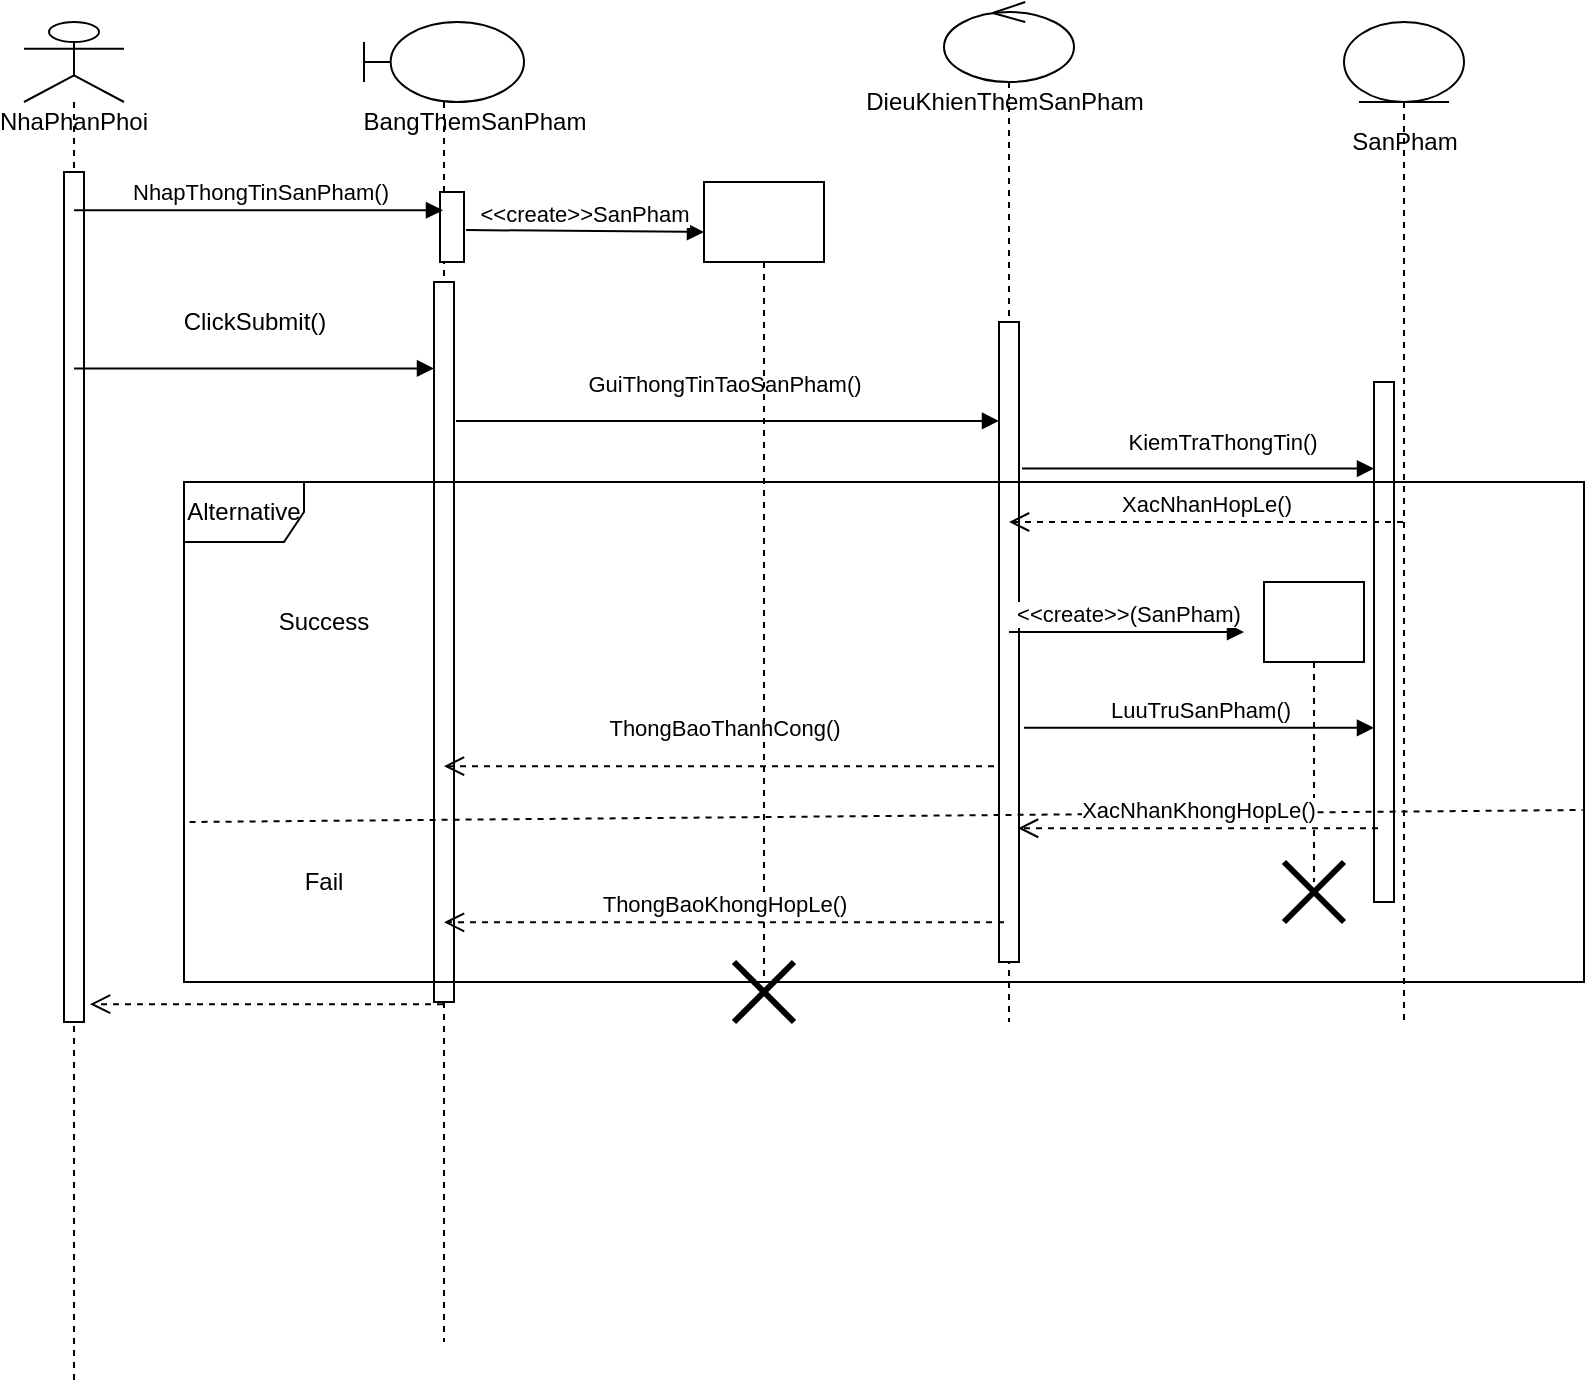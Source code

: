<mxfile version="13.10.6" type="device"><diagram id="DE1h5W9U2-aZgEkf_8LZ" name="Page-1"><mxGraphModel dx="1038" dy="575" grid="1" gridSize="10" guides="1" tooltips="1" connect="1" arrows="1" fold="1" page="1" pageScale="1" pageWidth="850" pageHeight="1100" math="0" shadow="0"><root><mxCell id="0"/><mxCell id="1" parent="0"/><mxCell id="1LnRAqI3hBcJtCPZJWdy-1" value="" style="shape=umlLifeline;participant=umlBoundary;perimeter=lifelinePerimeter;whiteSpace=wrap;html=1;container=1;collapsible=0;recursiveResize=0;verticalAlign=top;spacingTop=36;outlineConnect=0;" vertex="1" parent="1"><mxGeometry x="200" y="20" width="80" height="660" as="geometry"/></mxCell><mxCell id="1LnRAqI3hBcJtCPZJWdy-2" value="" style="html=1;points=[];perimeter=orthogonalPerimeter;" vertex="1" parent="1LnRAqI3hBcJtCPZJWdy-1"><mxGeometry x="38" y="85" width="12" height="35" as="geometry"/></mxCell><mxCell id="1LnRAqI3hBcJtCPZJWdy-3" value="" style="html=1;points=[];perimeter=orthogonalPerimeter;" vertex="1" parent="1LnRAqI3hBcJtCPZJWdy-1"><mxGeometry x="35" y="130" width="10" height="360" as="geometry"/></mxCell><mxCell id="1LnRAqI3hBcJtCPZJWdy-4" value="" style="shape=umlLifeline;participant=umlActor;perimeter=lifelinePerimeter;whiteSpace=wrap;html=1;container=1;collapsible=0;recursiveResize=0;verticalAlign=top;spacingTop=36;outlineConnect=0;" vertex="1" parent="1"><mxGeometry x="30" y="20" width="50" height="680" as="geometry"/></mxCell><mxCell id="1LnRAqI3hBcJtCPZJWdy-5" value="" style="html=1;points=[];perimeter=orthogonalPerimeter;" vertex="1" parent="1LnRAqI3hBcJtCPZJWdy-4"><mxGeometry x="20" y="75" width="10" height="425" as="geometry"/></mxCell><mxCell id="1LnRAqI3hBcJtCPZJWdy-34" value="NhaPhanPhoi" style="text;html=1;strokeColor=none;fillColor=none;align=center;verticalAlign=middle;whiteSpace=wrap;rounded=0;" vertex="1" parent="1LnRAqI3hBcJtCPZJWdy-4"><mxGeometry x="5" y="40" width="40" height="20" as="geometry"/></mxCell><mxCell id="1LnRAqI3hBcJtCPZJWdy-6" value="NhapThongTinSanPham()" style="html=1;verticalAlign=bottom;endArrow=block;exitX=0.5;exitY=0.045;exitDx=0;exitDy=0;exitPerimeter=0;" edge="1" parent="1" source="1LnRAqI3hBcJtCPZJWdy-5" target="1LnRAqI3hBcJtCPZJWdy-1"><mxGeometry width="80" relative="1" as="geometry"><mxPoint x="170" y="199.5" as="sourcePoint"/><mxPoint x="250" y="199.5" as="targetPoint"/></mxGeometry></mxCell><mxCell id="1LnRAqI3hBcJtCPZJWdy-7" value="" style="shape=umlLifeline;participant=umlControl;perimeter=lifelinePerimeter;whiteSpace=wrap;html=1;container=1;collapsible=0;recursiveResize=0;verticalAlign=top;spacingTop=36;outlineConnect=0;" vertex="1" parent="1"><mxGeometry x="490" y="10" width="65" height="510" as="geometry"/></mxCell><mxCell id="1LnRAqI3hBcJtCPZJWdy-8" value="DieuKhienThemSanPham" style="text;html=1;align=center;verticalAlign=middle;resizable=0;points=[];autosize=1;" vertex="1" parent="1LnRAqI3hBcJtCPZJWdy-7"><mxGeometry x="-45" y="40" width="150" height="20" as="geometry"/></mxCell><mxCell id="1LnRAqI3hBcJtCPZJWdy-9" value="" style="html=1;points=[];perimeter=orthogonalPerimeter;" vertex="1" parent="1LnRAqI3hBcJtCPZJWdy-7"><mxGeometry x="27.5" y="160" width="10" height="320" as="geometry"/></mxCell><mxCell id="1LnRAqI3hBcJtCPZJWdy-10" value="" style="shape=umlLifeline;participant=umlEntity;perimeter=lifelinePerimeter;whiteSpace=wrap;html=1;container=1;collapsible=0;recursiveResize=0;verticalAlign=top;spacingTop=36;outlineConnect=0;" vertex="1" parent="1"><mxGeometry x="690" y="20" width="60" height="500" as="geometry"/></mxCell><mxCell id="1LnRAqI3hBcJtCPZJWdy-11" value="" style="html=1;points=[];perimeter=orthogonalPerimeter;" vertex="1" parent="1LnRAqI3hBcJtCPZJWdy-10"><mxGeometry x="15" y="180" width="10" height="260" as="geometry"/></mxCell><mxCell id="1LnRAqI3hBcJtCPZJWdy-12" value="Alternative" style="shape=umlFrame;whiteSpace=wrap;html=1;" vertex="1" parent="1LnRAqI3hBcJtCPZJWdy-10"><mxGeometry x="-580" y="230" width="700" height="250" as="geometry"/></mxCell><mxCell id="1LnRAqI3hBcJtCPZJWdy-13" value="" style="endArrow=none;dashed=1;html=1;exitX=0.004;exitY=0.68;exitDx=0;exitDy=0;exitPerimeter=0;entryX=0.999;entryY=0.656;entryDx=0;entryDy=0;entryPerimeter=0;" edge="1" parent="1LnRAqI3hBcJtCPZJWdy-10" source="1LnRAqI3hBcJtCPZJWdy-12" target="1LnRAqI3hBcJtCPZJWdy-12"><mxGeometry width="50" height="50" relative="1" as="geometry"><mxPoint x="-470.0" y="710" as="sourcePoint"/><mxPoint x="225.8" y="713" as="targetPoint"/></mxGeometry></mxCell><mxCell id="1LnRAqI3hBcJtCPZJWdy-14" value="" style="html=1;verticalAlign=bottom;endArrow=block;entryX=0;entryY=0.12;entryDx=0;entryDy=0;entryPerimeter=0;" edge="1" parent="1" source="1LnRAqI3hBcJtCPZJWdy-4" target="1LnRAqI3hBcJtCPZJWdy-3"><mxGeometry x="-0.009" y="15" width="80" relative="1" as="geometry"><mxPoint x="370" y="300" as="sourcePoint"/><mxPoint x="230" y="263" as="targetPoint"/><mxPoint as="offset"/></mxGeometry></mxCell><mxCell id="1LnRAqI3hBcJtCPZJWdy-15" value="ClickSubmit()" style="text;html=1;align=center;verticalAlign=middle;resizable=0;points=[];autosize=1;" vertex="1" parent="1"><mxGeometry x="100" y="160" width="90" height="20" as="geometry"/></mxCell><mxCell id="1LnRAqI3hBcJtCPZJWdy-16" value="GuiThongTinTaoSanPham()" style="html=1;verticalAlign=bottom;endArrow=block;exitX=1.1;exitY=0.193;exitDx=0;exitDy=0;exitPerimeter=0;" edge="1" parent="1" source="1LnRAqI3hBcJtCPZJWdy-3" target="1LnRAqI3hBcJtCPZJWdy-9"><mxGeometry x="-0.013" y="9" width="80" relative="1" as="geometry"><mxPoint x="370" y="300" as="sourcePoint"/><mxPoint x="450" y="300" as="targetPoint"/><mxPoint as="offset"/></mxGeometry></mxCell><mxCell id="1LnRAqI3hBcJtCPZJWdy-17" value="KiemTraThongTin()" style="html=1;verticalAlign=bottom;endArrow=block;exitX=1.15;exitY=0.229;exitDx=0;exitDy=0;exitPerimeter=0;" edge="1" parent="1" source="1LnRAqI3hBcJtCPZJWdy-9" target="1LnRAqI3hBcJtCPZJWdy-11"><mxGeometry x="0.134" y="4" width="80" relative="1" as="geometry"><mxPoint x="370" y="300" as="sourcePoint"/><mxPoint x="707" y="200" as="targetPoint"/><mxPoint as="offset"/></mxGeometry></mxCell><mxCell id="1LnRAqI3hBcJtCPZJWdy-18" value="XacNhanHopLe()" style="html=1;verticalAlign=bottom;endArrow=open;dashed=1;endSize=8;" edge="1" parent="1" source="1LnRAqI3hBcJtCPZJWdy-10" target="1LnRAqI3hBcJtCPZJWdy-7"><mxGeometry relative="1" as="geometry"><mxPoint x="670" y="260" as="sourcePoint"/><mxPoint x="590" y="260" as="targetPoint"/></mxGeometry></mxCell><mxCell id="1LnRAqI3hBcJtCPZJWdy-19" value="&amp;lt;&amp;lt;create&amp;gt;&amp;gt;(SanPham)" style="html=1;verticalAlign=bottom;endArrow=block;entryX=0;entryY=0.5;entryDx=0;entryDy=0;" edge="1" parent="1" source="1LnRAqI3hBcJtCPZJWdy-7"><mxGeometry width="80" relative="1" as="geometry"><mxPoint x="370" y="300" as="sourcePoint"/><mxPoint x="640" y="325" as="targetPoint"/></mxGeometry></mxCell><mxCell id="1LnRAqI3hBcJtCPZJWdy-20" value="SanPham" style="text;html=1;align=center;verticalAlign=middle;resizable=0;points=[];autosize=1;" vertex="1" parent="1"><mxGeometry x="685" y="70" width="70" height="20" as="geometry"/></mxCell><mxCell id="1LnRAqI3hBcJtCPZJWdy-21" value="ThongBaoThanhCong()" style="html=1;verticalAlign=bottom;endArrow=open;dashed=1;endSize=8;exitX=-0.25;exitY=0.694;exitDx=0;exitDy=0;exitPerimeter=0;" edge="1" parent="1" source="1LnRAqI3hBcJtCPZJWdy-9" target="1LnRAqI3hBcJtCPZJWdy-1"><mxGeometry x="-0.02" y="-10" relative="1" as="geometry"><mxPoint x="450" y="300" as="sourcePoint"/><mxPoint x="370" y="300" as="targetPoint"/><mxPoint as="offset"/></mxGeometry></mxCell><mxCell id="1LnRAqI3hBcJtCPZJWdy-22" value="BangThemSanPham" style="text;html=1;align=center;verticalAlign=middle;resizable=0;points=[];autosize=1;" vertex="1" parent="1"><mxGeometry x="190" y="60" width="130" height="20" as="geometry"/></mxCell><mxCell id="1LnRAqI3hBcJtCPZJWdy-23" value="&amp;lt;&amp;lt;create&amp;gt;&amp;gt;SanPham" style="html=1;verticalAlign=bottom;endArrow=block;exitX=1.083;exitY=0.543;exitDx=0;exitDy=0;exitPerimeter=0;entryX=0;entryY=0.75;entryDx=0;entryDy=0;" edge="1" parent="1" source="1LnRAqI3hBcJtCPZJWdy-2"><mxGeometry width="80" relative="1" as="geometry"><mxPoint x="370" y="300" as="sourcePoint"/><mxPoint x="370" y="125" as="targetPoint"/></mxGeometry></mxCell><mxCell id="1LnRAqI3hBcJtCPZJWdy-24" value="" style="shape=umlLifeline;perimeter=lifelinePerimeter;whiteSpace=wrap;html=1;container=1;collapsible=0;recursiveResize=0;outlineConnect=0;" vertex="1" parent="1"><mxGeometry x="370" y="100" width="60" height="400" as="geometry"/></mxCell><mxCell id="1LnRAqI3hBcJtCPZJWdy-25" value="" style="shape=umlLifeline;perimeter=lifelinePerimeter;whiteSpace=wrap;html=1;container=1;collapsible=0;recursiveResize=0;outlineConnect=0;" vertex="1" parent="1"><mxGeometry x="650" y="300" width="50" height="150" as="geometry"/></mxCell><mxCell id="1LnRAqI3hBcJtCPZJWdy-26" value="" style="shape=umlDestroy;whiteSpace=wrap;html=1;strokeWidth=3;" vertex="1" parent="1"><mxGeometry x="385" y="490" width="30" height="30" as="geometry"/></mxCell><mxCell id="1LnRAqI3hBcJtCPZJWdy-27" value="LuuTruSanPham()" style="html=1;verticalAlign=bottom;endArrow=block;exitX=1.25;exitY=0.634;exitDx=0;exitDy=0;exitPerimeter=0;" edge="1" parent="1" source="1LnRAqI3hBcJtCPZJWdy-9" target="1LnRAqI3hBcJtCPZJWdy-11"><mxGeometry width="80" relative="1" as="geometry"><mxPoint x="370" y="390" as="sourcePoint"/><mxPoint x="450" y="390" as="targetPoint"/></mxGeometry></mxCell><mxCell id="1LnRAqI3hBcJtCPZJWdy-28" value="XacNhanKhongHopLe()" style="html=1;verticalAlign=bottom;endArrow=open;dashed=1;endSize=8;exitX=0.2;exitY=0.858;exitDx=0;exitDy=0;exitPerimeter=0;entryX=0.95;entryY=0.791;entryDx=0;entryDy=0;entryPerimeter=0;" edge="1" parent="1" source="1LnRAqI3hBcJtCPZJWdy-11" target="1LnRAqI3hBcJtCPZJWdy-9"><mxGeometry relative="1" as="geometry"><mxPoint x="450" y="380" as="sourcePoint"/><mxPoint x="370" y="380" as="targetPoint"/></mxGeometry></mxCell><mxCell id="1LnRAqI3hBcJtCPZJWdy-29" value="ThongBaoKhongHopLe()" style="html=1;verticalAlign=bottom;endArrow=open;dashed=1;endSize=8;exitX=0.25;exitY=0.938;exitDx=0;exitDy=0;exitPerimeter=0;" edge="1" parent="1" source="1LnRAqI3hBcJtCPZJWdy-9" target="1LnRAqI3hBcJtCPZJWdy-1"><mxGeometry relative="1" as="geometry"><mxPoint x="450" y="380" as="sourcePoint"/><mxPoint x="370" y="380" as="targetPoint"/></mxGeometry></mxCell><mxCell id="1LnRAqI3hBcJtCPZJWdy-30" value="" style="html=1;verticalAlign=bottom;endArrow=open;dashed=1;endSize=8;entryX=1.3;entryY=0.979;entryDx=0;entryDy=0;entryPerimeter=0;" edge="1" parent="1" source="1LnRAqI3hBcJtCPZJWdy-1" target="1LnRAqI3hBcJtCPZJWdy-5"><mxGeometry relative="1" as="geometry"><mxPoint x="450" y="380" as="sourcePoint"/><mxPoint x="370" y="380" as="targetPoint"/></mxGeometry></mxCell><mxCell id="1LnRAqI3hBcJtCPZJWdy-31" value="" style="shape=umlDestroy;whiteSpace=wrap;html=1;strokeWidth=3;" vertex="1" parent="1"><mxGeometry x="660" y="440" width="30" height="30" as="geometry"/></mxCell><mxCell id="1LnRAqI3hBcJtCPZJWdy-32" value="Success" style="text;html=1;strokeColor=none;fillColor=none;align=center;verticalAlign=middle;whiteSpace=wrap;rounded=0;" vertex="1" parent="1"><mxGeometry x="160" y="310" width="40" height="20" as="geometry"/></mxCell><mxCell id="1LnRAqI3hBcJtCPZJWdy-33" value="Fail" style="text;html=1;strokeColor=none;fillColor=none;align=center;verticalAlign=middle;whiteSpace=wrap;rounded=0;" vertex="1" parent="1"><mxGeometry x="160" y="440" width="40" height="20" as="geometry"/></mxCell></root></mxGraphModel></diagram></mxfile>